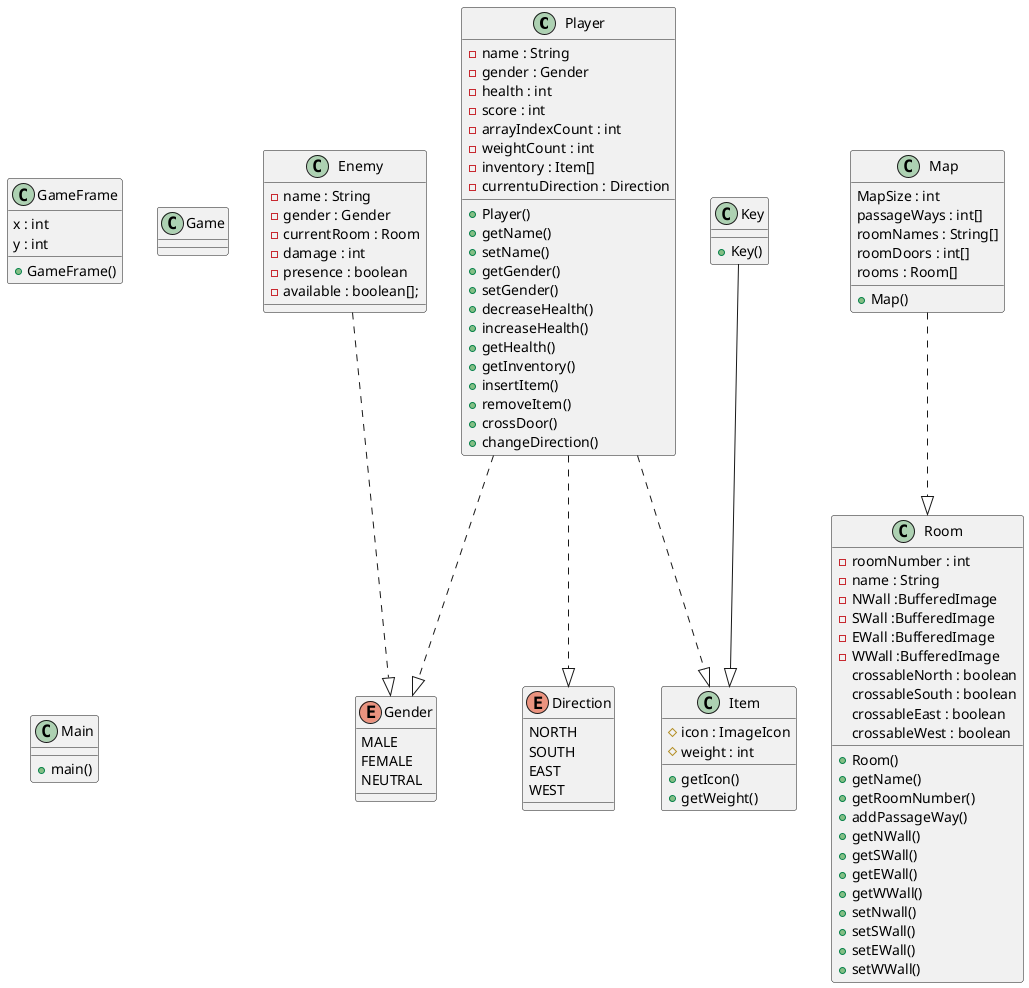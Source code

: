 @startuml DesignClassModel

    class Player {
        -name : String
        -gender : Gender
        -health : int
        -score : int
        -arrayIndexCount : int
        -weightCount : int
        -inventory : Item[]
        -currentuDirection : Direction
        +Player()
        +getName()
        +setName()
        +getGender()
        +setGender()
        +decreaseHealth()
        +increaseHealth()
        +getHealth()
        +getInventory()
        +insertItem()
        +removeItem()
        +crossDoor()
        +changeDirection()
    }

    enum Gender {
        MALE
        FEMALE
        NEUTRAL
    }
    enum Direction {
        NORTH
        SOUTH
        EAST
        WEST
    }
    class Enemy{
        -name : String
        -gender : Gender
        -currentRoom : Room
        -damage : int
        -presence : boolean
        -available : boolean[];
    }
    class GameFrame {
        x : int
        y : int
        +GameFrame()
    }
    class Game
    class Main {
        +main()
    }
    class Item{
        #icon : ImageIcon
        #weight : int
        +getIcon()
        +getWeight()
    }
    class Key {
        +Key()
    }
    class Map {
        MapSize : int
        passageWays : int[]
        roomNames : String[]
        roomDoors : int[]
        rooms : Room[]
        +Map()

    }
    class Room {
        -roomNumber : int
        -name : String
        -NWall :BufferedImage
        -SWall :BufferedImage
        -EWall :BufferedImage
        -WWall :BufferedImage
        crossableNorth : boolean
        crossableSouth : boolean
        crossableEast : boolean
        crossableWest : boolean
        +Room()
        +getName()
        +getRoomNumber()
        +addPassageWay()
        +getNWall()
        +getSWall()
        +getEWall()
        +getWWall()
        +setNwall()
        +setSWall()
        +setEWall()
        +setWWall()
    }

    Player ..|> Gender
    Map ..|> Room
    Player ..|> Item
    Player ..|> Direction
    Key --|> Item
    Enemy ..|> Gender


@enduml
